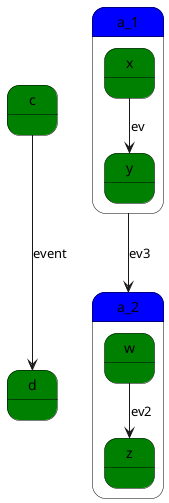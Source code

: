{
  "sha1": "rfa3lv75myo3qmy9sacb4yjpw5szrye",
  "insertion": {
    "when": "2024-06-04T17:28:43.722Z",
    "user": "plantuml@gmail.com"
  }
}
@startuml
skinparam state {
BorderColor<<comp>> Black
BackgroundColor<<comp>> Blue
BorderColor<<simple>> Black
BackgroundColor<<simple>> Green
}
c<<simple>> --> d<<simple>> : event
 
state "a_1" as a<<comp>>{
x<<simple>> --> y<<simple>> : ev
}
 
state "a_2" as b<<comp>> {
w<<simple>> --> z<<simple>> : ev2
}
 
a --> b : ev3
@enduml
